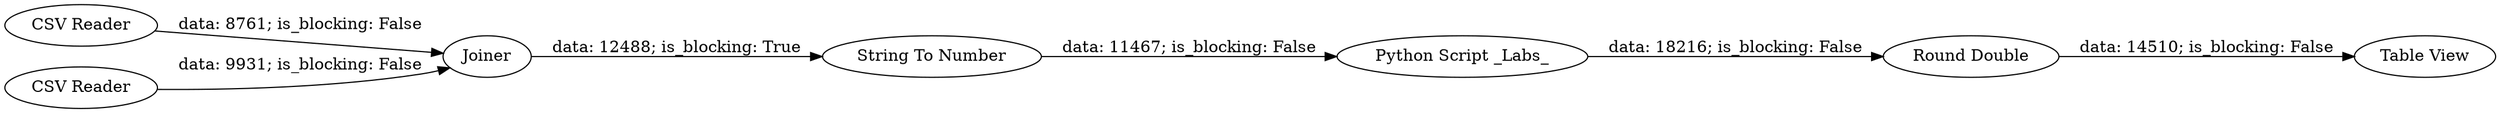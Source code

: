 digraph {
	"-1325174688852666996_18" [label="String To Number"]
	"-1325174688852666996_24" [label="CSV Reader"]
	"-1325174688852666996_17" [label=Joiner]
	"-1325174688852666996_5" [label="Round Double"]
	"-1325174688852666996_25" [label="Python Script _Labs_"]
	"-1325174688852666996_4" [label="Table View"]
	"-1325174688852666996_23" [label="CSV Reader"]
	"-1325174688852666996_5" -> "-1325174688852666996_4" [label="data: 14510; is_blocking: False"]
	"-1325174688852666996_24" -> "-1325174688852666996_17" [label="data: 8761; is_blocking: False"]
	"-1325174688852666996_18" -> "-1325174688852666996_25" [label="data: 11467; is_blocking: False"]
	"-1325174688852666996_23" -> "-1325174688852666996_17" [label="data: 9931; is_blocking: False"]
	"-1325174688852666996_17" -> "-1325174688852666996_18" [label="data: 12488; is_blocking: True"]
	"-1325174688852666996_25" -> "-1325174688852666996_5" [label="data: 18216; is_blocking: False"]
	rankdir=LR
}
